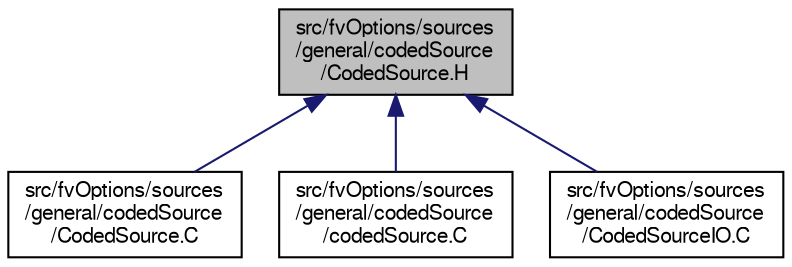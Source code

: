 digraph "src/fvOptions/sources/general/codedSource/CodedSource.H"
{
  bgcolor="transparent";
  edge [fontname="FreeSans",fontsize="10",labelfontname="FreeSans",labelfontsize="10"];
  node [fontname="FreeSans",fontsize="10",shape=record];
  Node304 [label="src/fvOptions/sources\l/general/codedSource\l/CodedSource.H",height=0.2,width=0.4,color="black", fillcolor="grey75", style="filled", fontcolor="black"];
  Node304 -> Node305 [dir="back",color="midnightblue",fontsize="10",style="solid",fontname="FreeSans"];
  Node305 [label="src/fvOptions/sources\l/general/codedSource\l/CodedSource.C",height=0.2,width=0.4,color="black",URL="$a04757.html"];
  Node304 -> Node306 [dir="back",color="midnightblue",fontsize="10",style="solid",fontname="FreeSans"];
  Node306 [label="src/fvOptions/sources\l/general/codedSource\l/codedSource.C",height=0.2,width=0.4,color="black",URL="$a04760.html"];
  Node304 -> Node307 [dir="back",color="midnightblue",fontsize="10",style="solid",fontname="FreeSans"];
  Node307 [label="src/fvOptions/sources\l/general/codedSource\l/CodedSourceIO.C",height=0.2,width=0.4,color="black",URL="$a04766.html"];
}
